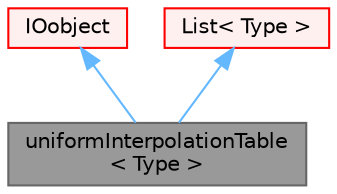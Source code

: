 digraph "uniformInterpolationTable&lt; Type &gt;"
{
 // LATEX_PDF_SIZE
  bgcolor="transparent";
  edge [fontname=Helvetica,fontsize=10,labelfontname=Helvetica,labelfontsize=10];
  node [fontname=Helvetica,fontsize=10,shape=box,height=0.2,width=0.4];
  Node1 [id="Node000001",label="uniformInterpolationTable\l\< Type \>",height=0.2,width=0.4,color="gray40", fillcolor="grey60", style="filled", fontcolor="black",tooltip="Table with uniform interval in independent variable, with linear interpolation."];
  Node2 -> Node1 [id="edge1_Node000001_Node000002",dir="back",color="steelblue1",style="solid",tooltip=" "];
  Node2 [id="Node000002",label="IOobject",height=0.2,width=0.4,color="red", fillcolor="#FFF0F0", style="filled",URL="$classFoam_1_1IOobject.html",tooltip="Defines the attributes of an object for which implicit objectRegistry management is supported,..."];
  Node6 -> Node1 [id="edge2_Node000001_Node000006",dir="back",color="steelblue1",style="solid",tooltip=" "];
  Node6 [id="Node000006",label="List\< Type \>",height=0.2,width=0.4,color="red", fillcolor="#FFF0F0", style="filled",URL="$classFoam_1_1List.html",tooltip=" "];
}
